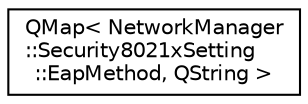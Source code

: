 digraph "类继承关系图"
{
  edge [fontname="Helvetica",fontsize="10",labelfontname="Helvetica",labelfontsize="10"];
  node [fontname="Helvetica",fontsize="10",shape=record];
  rankdir="LR";
  Node0 [label="QMap\< NetworkManager\l::Security8021xSetting\l::EapMethod, QString \>",height=0.2,width=0.4,color="black", fillcolor="white", style="filled",URL="$class_q_map.html"];
}
